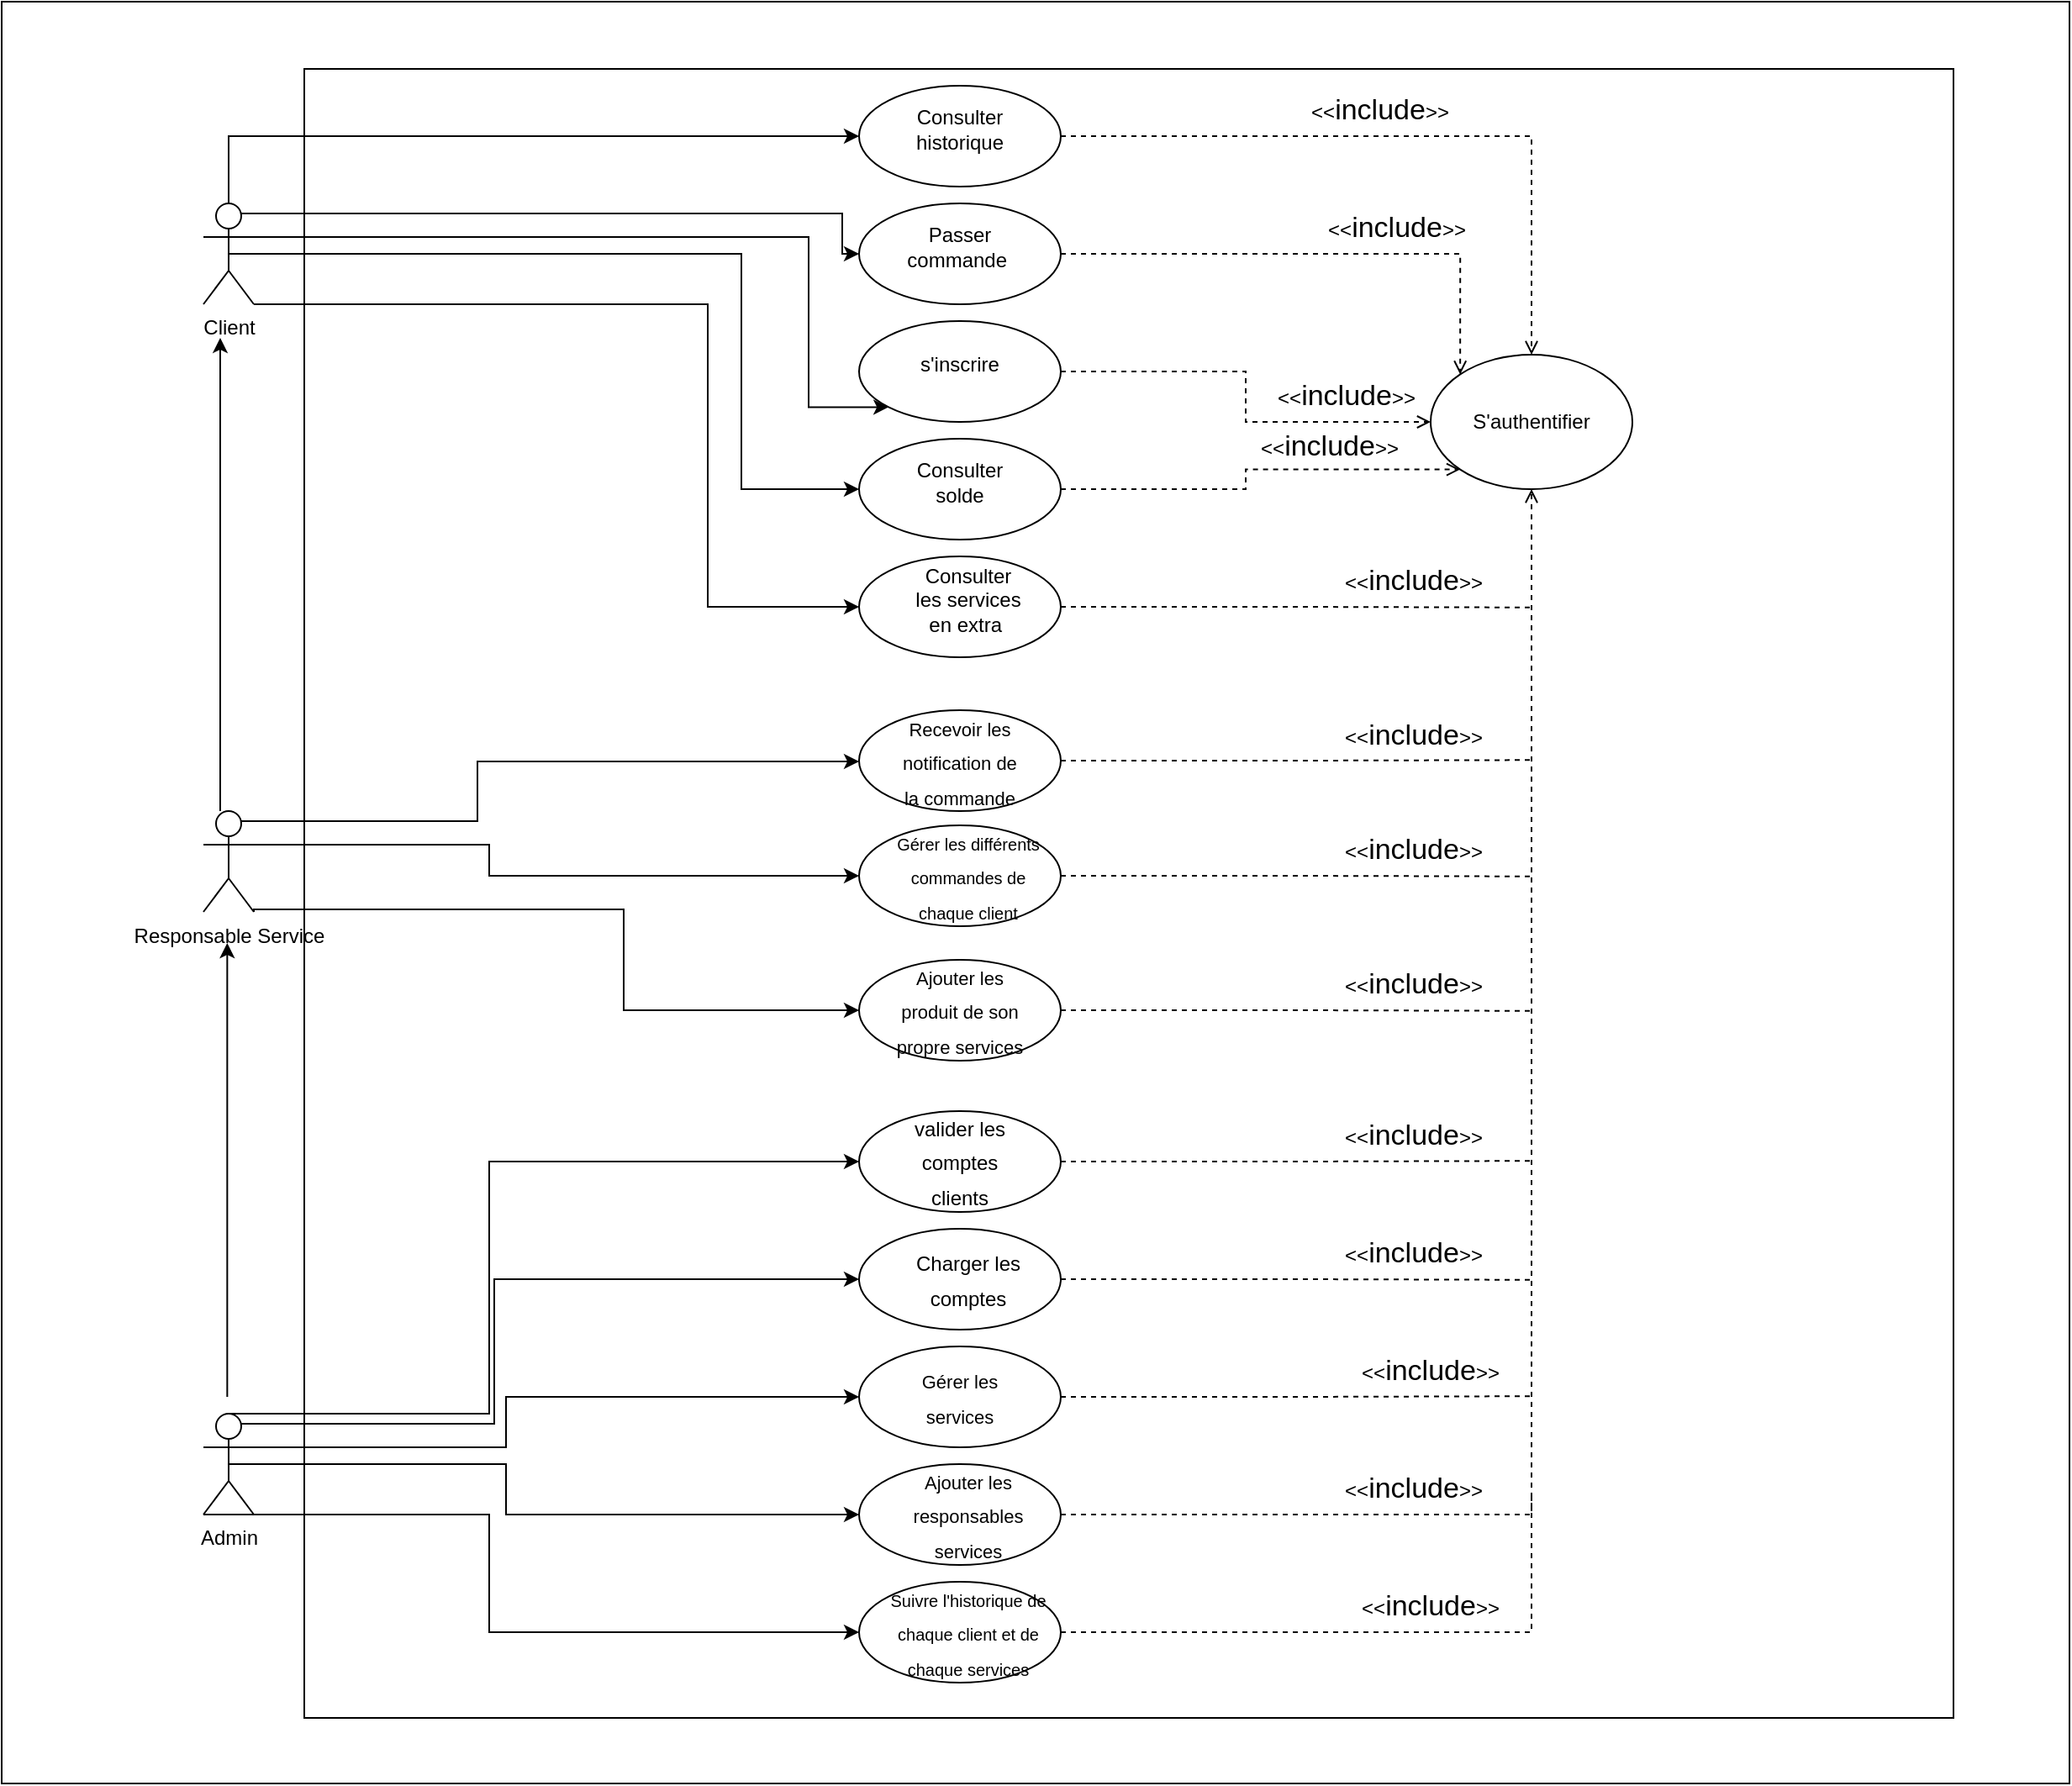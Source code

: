 <mxfile version="20.8.23" type="github">
  <diagram name="Page-1" id="Ohr7rfkL9KGcoza_FenF">
    <mxGraphModel dx="2664" dy="972" grid="1" gridSize="10" guides="1" tooltips="1" connect="1" arrows="1" fold="1" page="1" pageScale="1" pageWidth="827" pageHeight="1169" math="0" shadow="0">
      <root>
        <mxCell id="0" />
        <mxCell id="1" parent="0" />
        <mxCell id="cCbMwtoUdOYUd3SqK9MC-8" value="" style="rounded=0;whiteSpace=wrap;html=1;strokeColor=default;fontFamily=Helvetica;fontSize=12;fontColor=default;fillColor=default;" vertex="1" parent="1">
          <mxGeometry x="80" y="40" width="1230" height="1060" as="geometry" />
        </mxCell>
        <mxCell id="cCbMwtoUdOYUd3SqK9MC-4" value="" style="group" vertex="1" connectable="0" parent="1">
          <mxGeometry x="200" y="80" width="1041" height="981" as="geometry" />
        </mxCell>
        <mxCell id="FbdB9yheL0EueXW62vN_-1" value="" style="whiteSpace=wrap;html=1;aspect=fixed;" parent="cCbMwtoUdOYUd3SqK9MC-4" vertex="1">
          <mxGeometry x="60" width="981" height="981" as="geometry" />
        </mxCell>
        <mxCell id="GGOZEgVhEpOkgXt1D6zr-87" style="edgeStyle=orthogonalEdgeStyle;rounded=0;orthogonalLoop=1;jettySize=auto;html=1;exitX=0.5;exitY=0.5;exitDx=0;exitDy=0;exitPerimeter=0;fontSize=12;" parent="cCbMwtoUdOYUd3SqK9MC-4" source="FbdB9yheL0EueXW62vN_-2" edge="1">
          <mxGeometry relative="1" as="geometry">
            <mxPoint x="390" y="250.0" as="targetPoint" />
            <Array as="points">
              <mxPoint x="320" y="110" />
              <mxPoint x="320" y="250" />
            </Array>
          </mxGeometry>
        </mxCell>
        <mxCell id="FbdB9yheL0EueXW62vN_-2" value="Client" style="shape=umlActor;verticalLabelPosition=bottom;verticalAlign=top;html=1;outlineConnect=0;labelBorderColor=none;" parent="cCbMwtoUdOYUd3SqK9MC-4" vertex="1">
          <mxGeometry y="80" width="30" height="60" as="geometry" />
        </mxCell>
        <mxCell id="FbdB9yheL0EueXW62vN_-3" value="Responsable Service" style="shape=umlActor;verticalLabelPosition=bottom;verticalAlign=top;html=1;outlineConnect=0;" parent="cCbMwtoUdOYUd3SqK9MC-4" vertex="1">
          <mxGeometry y="441.5" width="30" height="60" as="geometry" />
        </mxCell>
        <mxCell id="GGOZEgVhEpOkgXt1D6zr-15" value="" style="group" parent="cCbMwtoUdOYUd3SqK9MC-4" vertex="1" connectable="0">
          <mxGeometry x="730" y="170" width="120" height="80" as="geometry" />
        </mxCell>
        <mxCell id="FbdB9yheL0EueXW62vN_-14" value="" style="ellipse;whiteSpace=wrap;html=1;" parent="GGOZEgVhEpOkgXt1D6zr-15" vertex="1">
          <mxGeometry width="120" height="80" as="geometry" />
        </mxCell>
        <mxCell id="FbdB9yheL0EueXW62vN_-27" value="S&#39;authentifier" style="text;html=1;strokeColor=none;fillColor=none;align=center;verticalAlign=middle;whiteSpace=wrap;rounded=0;" parent="GGOZEgVhEpOkgXt1D6zr-15" vertex="1">
          <mxGeometry x="30" y="25" width="60" height="30" as="geometry" />
        </mxCell>
        <mxCell id="GGOZEgVhEpOkgXt1D6zr-27" value="" style="group" parent="cCbMwtoUdOYUd3SqK9MC-4" vertex="1" connectable="0">
          <mxGeometry x="390" y="10" width="120" height="60" as="geometry" />
        </mxCell>
        <mxCell id="GGOZEgVhEpOkgXt1D6zr-24" value="" style="group" parent="GGOZEgVhEpOkgXt1D6zr-27" vertex="1" connectable="0">
          <mxGeometry width="120" height="60" as="geometry" />
        </mxCell>
        <mxCell id="GGOZEgVhEpOkgXt1D6zr-25" value="" style="ellipse;whiteSpace=wrap;html=1;" parent="GGOZEgVhEpOkgXt1D6zr-24" vertex="1">
          <mxGeometry width="120" height="60" as="geometry" />
        </mxCell>
        <mxCell id="GGOZEgVhEpOkgXt1D6zr-26" value="Consulter historique" style="text;html=1;strokeColor=none;fillColor=none;align=center;verticalAlign=middle;whiteSpace=wrap;rounded=0;" parent="GGOZEgVhEpOkgXt1D6zr-24" vertex="1">
          <mxGeometry x="30" y="15" width="60" height="22.5" as="geometry" />
        </mxCell>
        <mxCell id="GGOZEgVhEpOkgXt1D6zr-84" style="edgeStyle=orthogonalEdgeStyle;rounded=0;orthogonalLoop=1;jettySize=auto;html=1;exitX=0.5;exitY=0;exitDx=0;exitDy=0;exitPerimeter=0;fontSize=12;" parent="cCbMwtoUdOYUd3SqK9MC-4" source="FbdB9yheL0EueXW62vN_-2" target="GGOZEgVhEpOkgXt1D6zr-25" edge="1">
          <mxGeometry relative="1" as="geometry">
            <Array as="points">
              <mxPoint x="15" y="40" />
            </Array>
          </mxGeometry>
        </mxCell>
        <mxCell id="GGOZEgVhEpOkgXt1D6zr-52" value="" style="group" parent="cCbMwtoUdOYUd3SqK9MC-4" vertex="1" connectable="0">
          <mxGeometry x="390" y="80" width="120" height="60" as="geometry" />
        </mxCell>
        <mxCell id="GGOZEgVhEpOkgXt1D6zr-53" style="edgeStyle=orthogonalEdgeStyle;rounded=0;orthogonalLoop=1;jettySize=auto;html=1;exitX=1;exitY=0.333;exitDx=0;exitDy=0;exitPerimeter=0;entryX=0;entryY=0.5;entryDx=0;entryDy=0;" parent="GGOZEgVhEpOkgXt1D6zr-52" edge="1">
          <mxGeometry relative="1" as="geometry">
            <mxPoint y="40.0" as="targetPoint" />
          </mxGeometry>
        </mxCell>
        <mxCell id="GGOZEgVhEpOkgXt1D6zr-54" value="" style="group" parent="GGOZEgVhEpOkgXt1D6zr-52" vertex="1" connectable="0">
          <mxGeometry width="120" height="60" as="geometry" />
        </mxCell>
        <mxCell id="GGOZEgVhEpOkgXt1D6zr-55" value="" style="ellipse;whiteSpace=wrap;html=1;" parent="GGOZEgVhEpOkgXt1D6zr-54" vertex="1">
          <mxGeometry width="120" height="60" as="geometry" />
        </mxCell>
        <mxCell id="GGOZEgVhEpOkgXt1D6zr-56" value="Passer commande&amp;nbsp;" style="text;html=1;strokeColor=none;fillColor=none;align=center;verticalAlign=middle;whiteSpace=wrap;rounded=0;" parent="GGOZEgVhEpOkgXt1D6zr-54" vertex="1">
          <mxGeometry x="30" y="15" width="60" height="22.5" as="geometry" />
        </mxCell>
        <mxCell id="GGOZEgVhEpOkgXt1D6zr-85" style="edgeStyle=orthogonalEdgeStyle;rounded=0;orthogonalLoop=1;jettySize=auto;html=1;exitX=0.75;exitY=0.1;exitDx=0;exitDy=0;exitPerimeter=0;entryX=0;entryY=0.5;entryDx=0;entryDy=0;fontSize=12;" parent="cCbMwtoUdOYUd3SqK9MC-4" source="FbdB9yheL0EueXW62vN_-2" target="GGOZEgVhEpOkgXt1D6zr-55" edge="1">
          <mxGeometry relative="1" as="geometry">
            <Array as="points">
              <mxPoint x="380" y="86" />
              <mxPoint x="380" y="110" />
            </Array>
          </mxGeometry>
        </mxCell>
        <mxCell id="GGOZEgVhEpOkgXt1D6zr-57" value="" style="group" parent="cCbMwtoUdOYUd3SqK9MC-4" vertex="1" connectable="0">
          <mxGeometry x="390" y="150" width="120" height="60" as="geometry" />
        </mxCell>
        <mxCell id="GGOZEgVhEpOkgXt1D6zr-58" style="edgeStyle=orthogonalEdgeStyle;rounded=0;orthogonalLoop=1;jettySize=auto;html=1;exitX=1;exitY=0.333;exitDx=0;exitDy=0;exitPerimeter=0;entryX=0;entryY=0.5;entryDx=0;entryDy=0;" parent="GGOZEgVhEpOkgXt1D6zr-57" edge="1">
          <mxGeometry relative="1" as="geometry">
            <mxPoint y="40.0" as="targetPoint" />
          </mxGeometry>
        </mxCell>
        <mxCell id="GGOZEgVhEpOkgXt1D6zr-59" value="" style="group" parent="GGOZEgVhEpOkgXt1D6zr-57" vertex="1" connectable="0">
          <mxGeometry width="120" height="60" as="geometry" />
        </mxCell>
        <mxCell id="GGOZEgVhEpOkgXt1D6zr-60" value="" style="ellipse;whiteSpace=wrap;html=1;" parent="GGOZEgVhEpOkgXt1D6zr-59" vertex="1">
          <mxGeometry width="120" height="60" as="geometry" />
        </mxCell>
        <mxCell id="GGOZEgVhEpOkgXt1D6zr-61" value="s&#39;inscrire" style="text;html=1;strokeColor=none;fillColor=none;align=center;verticalAlign=middle;whiteSpace=wrap;rounded=0;" parent="GGOZEgVhEpOkgXt1D6zr-59" vertex="1">
          <mxGeometry x="30" y="15" width="60" height="22.5" as="geometry" />
        </mxCell>
        <mxCell id="GGOZEgVhEpOkgXt1D6zr-86" style="edgeStyle=orthogonalEdgeStyle;rounded=0;orthogonalLoop=1;jettySize=auto;html=1;exitX=1;exitY=0.333;exitDx=0;exitDy=0;exitPerimeter=0;entryX=0;entryY=1;entryDx=0;entryDy=0;fontSize=12;" parent="cCbMwtoUdOYUd3SqK9MC-4" source="FbdB9yheL0EueXW62vN_-2" target="GGOZEgVhEpOkgXt1D6zr-60" edge="1">
          <mxGeometry relative="1" as="geometry">
            <Array as="points">
              <mxPoint x="360" y="100" />
              <mxPoint x="360" y="201" />
            </Array>
          </mxGeometry>
        </mxCell>
        <mxCell id="GGOZEgVhEpOkgXt1D6zr-62" value="" style="group" parent="cCbMwtoUdOYUd3SqK9MC-4" vertex="1" connectable="0">
          <mxGeometry x="390" y="220" width="120" height="60" as="geometry" />
        </mxCell>
        <mxCell id="GGOZEgVhEpOkgXt1D6zr-63" style="edgeStyle=orthogonalEdgeStyle;rounded=0;orthogonalLoop=1;jettySize=auto;html=1;exitX=1;exitY=0.333;exitDx=0;exitDy=0;exitPerimeter=0;entryX=0;entryY=0.5;entryDx=0;entryDy=0;" parent="GGOZEgVhEpOkgXt1D6zr-62" edge="1">
          <mxGeometry relative="1" as="geometry">
            <mxPoint y="40.0" as="targetPoint" />
          </mxGeometry>
        </mxCell>
        <mxCell id="GGOZEgVhEpOkgXt1D6zr-64" value="" style="group" parent="GGOZEgVhEpOkgXt1D6zr-62" vertex="1" connectable="0">
          <mxGeometry width="120" height="60" as="geometry" />
        </mxCell>
        <mxCell id="GGOZEgVhEpOkgXt1D6zr-65" value="" style="ellipse;whiteSpace=wrap;html=1;" parent="GGOZEgVhEpOkgXt1D6zr-64" vertex="1">
          <mxGeometry width="120" height="60" as="geometry" />
        </mxCell>
        <mxCell id="GGOZEgVhEpOkgXt1D6zr-66" value="Consulter solde" style="text;html=1;strokeColor=none;fillColor=none;align=center;verticalAlign=middle;whiteSpace=wrap;rounded=0;" parent="GGOZEgVhEpOkgXt1D6zr-64" vertex="1">
          <mxGeometry x="30" y="15" width="60" height="22.5" as="geometry" />
        </mxCell>
        <mxCell id="GGOZEgVhEpOkgXt1D6zr-67" value="" style="group" parent="cCbMwtoUdOYUd3SqK9MC-4" vertex="1" connectable="0">
          <mxGeometry x="390" y="290" width="120" height="60" as="geometry" />
        </mxCell>
        <mxCell id="GGOZEgVhEpOkgXt1D6zr-68" style="edgeStyle=orthogonalEdgeStyle;rounded=0;orthogonalLoop=1;jettySize=auto;html=1;exitX=1;exitY=0.333;exitDx=0;exitDy=0;exitPerimeter=0;entryX=0;entryY=0.5;entryDx=0;entryDy=0;" parent="GGOZEgVhEpOkgXt1D6zr-67" edge="1">
          <mxGeometry relative="1" as="geometry">
            <mxPoint y="40.0" as="targetPoint" />
          </mxGeometry>
        </mxCell>
        <mxCell id="GGOZEgVhEpOkgXt1D6zr-69" value="" style="group" parent="GGOZEgVhEpOkgXt1D6zr-67" vertex="1" connectable="0">
          <mxGeometry width="120" height="60" as="geometry" />
        </mxCell>
        <mxCell id="GGOZEgVhEpOkgXt1D6zr-125" style="edgeStyle=orthogonalEdgeStyle;rounded=0;orthogonalLoop=1;jettySize=auto;html=1;exitX=1;exitY=0.5;exitDx=0;exitDy=0;dashed=1;fontSize=12;endArrow=none;endFill=0;" parent="GGOZEgVhEpOkgXt1D6zr-69" source="GGOZEgVhEpOkgXt1D6zr-70" edge="1">
          <mxGeometry relative="1" as="geometry">
            <mxPoint x="400" y="30.385" as="targetPoint" />
          </mxGeometry>
        </mxCell>
        <mxCell id="GGOZEgVhEpOkgXt1D6zr-70" value="" style="ellipse;whiteSpace=wrap;html=1;" parent="GGOZEgVhEpOkgXt1D6zr-69" vertex="1">
          <mxGeometry width="120" height="60" as="geometry" />
        </mxCell>
        <mxCell id="GGOZEgVhEpOkgXt1D6zr-71" value="Consulter les services en extra&amp;nbsp;" style="text;html=1;strokeColor=none;fillColor=none;align=center;verticalAlign=middle;whiteSpace=wrap;rounded=0;" parent="GGOZEgVhEpOkgXt1D6zr-69" vertex="1">
          <mxGeometry x="30" y="15" width="70" height="22.5" as="geometry" />
        </mxCell>
        <mxCell id="GGOZEgVhEpOkgXt1D6zr-124" style="edgeStyle=orthogonalEdgeStyle;rounded=0;orthogonalLoop=1;jettySize=auto;html=1;exitX=1;exitY=0.5;exitDx=0;exitDy=0;dashed=1;fontSize=12;endArrow=none;endFill=0;" parent="cCbMwtoUdOYUd3SqK9MC-4" source="GGOZEgVhEpOkgXt1D6zr-91" edge="1">
          <mxGeometry relative="1" as="geometry">
            <mxPoint x="790" y="411.154" as="targetPoint" />
          </mxGeometry>
        </mxCell>
        <mxCell id="GGOZEgVhEpOkgXt1D6zr-123" style="edgeStyle=orthogonalEdgeStyle;rounded=0;orthogonalLoop=1;jettySize=auto;html=1;exitX=1;exitY=0.5;exitDx=0;exitDy=0;dashed=1;fontSize=12;endArrow=none;endFill=0;" parent="cCbMwtoUdOYUd3SqK9MC-4" source="GGOZEgVhEpOkgXt1D6zr-92" edge="1">
          <mxGeometry relative="1" as="geometry">
            <mxPoint x="790" y="480.385" as="targetPoint" />
          </mxGeometry>
        </mxCell>
        <mxCell id="GGOZEgVhEpOkgXt1D6zr-122" style="edgeStyle=orthogonalEdgeStyle;rounded=0;orthogonalLoop=1;jettySize=auto;html=1;exitX=1;exitY=0.5;exitDx=0;exitDy=0;dashed=1;fontSize=12;endArrow=none;endFill=0;" parent="cCbMwtoUdOYUd3SqK9MC-4" source="GGOZEgVhEpOkgXt1D6zr-93" edge="1">
          <mxGeometry relative="1" as="geometry">
            <mxPoint x="790" y="560.385" as="targetPoint" />
          </mxGeometry>
        </mxCell>
        <mxCell id="GGOZEgVhEpOkgXt1D6zr-121" style="edgeStyle=orthogonalEdgeStyle;rounded=0;orthogonalLoop=1;jettySize=auto;html=1;exitX=1;exitY=0.5;exitDx=0;exitDy=0;dashed=1;fontSize=12;endArrow=none;endFill=0;" parent="cCbMwtoUdOYUd3SqK9MC-4" source="GGOZEgVhEpOkgXt1D6zr-94" edge="1">
          <mxGeometry relative="1" as="geometry">
            <mxPoint x="790" y="649.615" as="targetPoint" />
          </mxGeometry>
        </mxCell>
        <mxCell id="GGOZEgVhEpOkgXt1D6zr-120" style="edgeStyle=orthogonalEdgeStyle;rounded=0;orthogonalLoop=1;jettySize=auto;html=1;exitX=1;exitY=0.5;exitDx=0;exitDy=0;dashed=1;fontSize=12;endArrow=none;endFill=0;" parent="cCbMwtoUdOYUd3SqK9MC-4" source="GGOZEgVhEpOkgXt1D6zr-95" edge="1">
          <mxGeometry relative="1" as="geometry">
            <mxPoint x="790" y="720.385" as="targetPoint" />
          </mxGeometry>
        </mxCell>
        <mxCell id="GGOZEgVhEpOkgXt1D6zr-114" style="edgeStyle=orthogonalEdgeStyle;rounded=0;orthogonalLoop=1;jettySize=auto;html=1;exitX=1;exitY=0.5;exitDx=0;exitDy=0;entryX=0.5;entryY=1;entryDx=0;entryDy=0;fontSize=12;dashed=1;endArrow=open;endFill=0;" parent="cCbMwtoUdOYUd3SqK9MC-4" source="GGOZEgVhEpOkgXt1D6zr-96" target="FbdB9yheL0EueXW62vN_-14" edge="1">
          <mxGeometry relative="1" as="geometry" />
        </mxCell>
        <mxCell id="GGOZEgVhEpOkgXt1D6zr-118" style="edgeStyle=orthogonalEdgeStyle;rounded=0;orthogonalLoop=1;jettySize=auto;html=1;exitX=1;exitY=0.5;exitDx=0;exitDy=0;dashed=1;fontSize=12;endArrow=none;endFill=0;" parent="cCbMwtoUdOYUd3SqK9MC-4" source="GGOZEgVhEpOkgXt1D6zr-98" edge="1">
          <mxGeometry relative="1" as="geometry">
            <mxPoint x="790" y="850" as="targetPoint" />
            <Array as="points">
              <mxPoint x="790" y="860" />
            </Array>
          </mxGeometry>
        </mxCell>
        <mxCell id="GGOZEgVhEpOkgXt1D6zr-119" style="edgeStyle=orthogonalEdgeStyle;rounded=0;orthogonalLoop=1;jettySize=auto;html=1;exitX=1;exitY=0.5;exitDx=0;exitDy=0;dashed=1;fontSize=12;endArrow=none;endFill=0;" parent="cCbMwtoUdOYUd3SqK9MC-4" source="GGOZEgVhEpOkgXt1D6zr-99" edge="1">
          <mxGeometry relative="1" as="geometry">
            <mxPoint x="790" y="789.615" as="targetPoint" />
          </mxGeometry>
        </mxCell>
        <mxCell id="GGOZEgVhEpOkgXt1D6zr-103" value="Admin" style="shape=umlActor;verticalLabelPosition=bottom;verticalAlign=top;html=1;outlineConnect=0;fontSize=12;" parent="cCbMwtoUdOYUd3SqK9MC-4" vertex="1">
          <mxGeometry y="800" width="30" height="60" as="geometry" />
        </mxCell>
        <mxCell id="GGOZEgVhEpOkgXt1D6zr-88" style="edgeStyle=orthogonalEdgeStyle;rounded=0;orthogonalLoop=1;jettySize=auto;html=1;exitX=1;exitY=1;exitDx=0;exitDy=0;exitPerimeter=0;entryX=0;entryY=0.5;entryDx=0;entryDy=0;fontSize=12;" parent="cCbMwtoUdOYUd3SqK9MC-4" source="FbdB9yheL0EueXW62vN_-2" target="GGOZEgVhEpOkgXt1D6zr-70" edge="1">
          <mxGeometry relative="1" as="geometry">
            <Array as="points">
              <mxPoint x="300" y="140" />
              <mxPoint x="300" y="320" />
            </Array>
          </mxGeometry>
        </mxCell>
        <mxCell id="GGOZEgVhEpOkgXt1D6zr-126" style="edgeStyle=orthogonalEdgeStyle;rounded=0;orthogonalLoop=1;jettySize=auto;html=1;exitX=1;exitY=0.5;exitDx=0;exitDy=0;entryX=0;entryY=1;entryDx=0;entryDy=0;dashed=1;fontSize=12;endArrow=open;endFill=0;" parent="cCbMwtoUdOYUd3SqK9MC-4" source="GGOZEgVhEpOkgXt1D6zr-65" target="FbdB9yheL0EueXW62vN_-14" edge="1">
          <mxGeometry relative="1" as="geometry" />
        </mxCell>
        <mxCell id="GGOZEgVhEpOkgXt1D6zr-127" style="edgeStyle=orthogonalEdgeStyle;rounded=0;orthogonalLoop=1;jettySize=auto;html=1;exitX=1;exitY=0.5;exitDx=0;exitDy=0;entryX=0;entryY=0.5;entryDx=0;entryDy=0;dashed=1;fontSize=12;endArrow=open;endFill=0;" parent="cCbMwtoUdOYUd3SqK9MC-4" source="GGOZEgVhEpOkgXt1D6zr-60" target="FbdB9yheL0EueXW62vN_-14" edge="1">
          <mxGeometry relative="1" as="geometry" />
        </mxCell>
        <mxCell id="GGOZEgVhEpOkgXt1D6zr-128" style="edgeStyle=orthogonalEdgeStyle;rounded=0;orthogonalLoop=1;jettySize=auto;html=1;exitX=1;exitY=0.5;exitDx=0;exitDy=0;entryX=0;entryY=0;entryDx=0;entryDy=0;dashed=1;fontSize=12;endArrow=open;endFill=0;" parent="cCbMwtoUdOYUd3SqK9MC-4" source="GGOZEgVhEpOkgXt1D6zr-55" target="FbdB9yheL0EueXW62vN_-14" edge="1">
          <mxGeometry relative="1" as="geometry" />
        </mxCell>
        <mxCell id="GGOZEgVhEpOkgXt1D6zr-129" style="edgeStyle=orthogonalEdgeStyle;rounded=0;orthogonalLoop=1;jettySize=auto;html=1;exitX=1;exitY=0.5;exitDx=0;exitDy=0;entryX=0.5;entryY=0;entryDx=0;entryDy=0;dashed=1;fontSize=12;endArrow=open;endFill=0;" parent="cCbMwtoUdOYUd3SqK9MC-4" source="GGOZEgVhEpOkgXt1D6zr-25" target="FbdB9yheL0EueXW62vN_-14" edge="1">
          <mxGeometry relative="1" as="geometry" />
        </mxCell>
        <mxCell id="GGOZEgVhEpOkgXt1D6zr-130" value="&amp;lt;&amp;lt;&lt;font style=&quot;font-size: 17px;&quot;&gt;include&lt;/font&gt;&amp;gt;&amp;gt;" style="text;html=1;strokeColor=none;fillColor=none;align=center;verticalAlign=middle;whiteSpace=wrap;rounded=0;fontSize=12;" parent="cCbMwtoUdOYUd3SqK9MC-4" vertex="1">
          <mxGeometry x="670" y="10" width="60" height="30" as="geometry" />
        </mxCell>
        <mxCell id="GGOZEgVhEpOkgXt1D6zr-133" value="&amp;lt;&amp;lt;&lt;font style=&quot;font-size: 17px;&quot;&gt;include&lt;/font&gt;&amp;gt;&amp;gt;" style="text;html=1;strokeColor=none;fillColor=none;align=center;verticalAlign=middle;whiteSpace=wrap;rounded=0;fontSize=12;" parent="cCbMwtoUdOYUd3SqK9MC-4" vertex="1">
          <mxGeometry x="680" y="80" width="60" height="30" as="geometry" />
        </mxCell>
        <mxCell id="GGOZEgVhEpOkgXt1D6zr-135" value="&amp;lt;&amp;lt;&lt;font style=&quot;font-size: 17px;&quot;&gt;include&lt;/font&gt;&amp;gt;&amp;gt;" style="text;html=1;strokeColor=none;fillColor=none;align=center;verticalAlign=middle;whiteSpace=wrap;rounded=0;fontSize=12;" parent="cCbMwtoUdOYUd3SqK9MC-4" vertex="1">
          <mxGeometry x="650" y="180" width="60" height="30" as="geometry" />
        </mxCell>
        <mxCell id="GGOZEgVhEpOkgXt1D6zr-136" value="&amp;lt;&amp;lt;&lt;font style=&quot;font-size: 17px;&quot;&gt;include&lt;/font&gt;&amp;gt;&amp;gt;" style="text;html=1;strokeColor=none;fillColor=none;align=center;verticalAlign=middle;whiteSpace=wrap;rounded=0;fontSize=12;" parent="cCbMwtoUdOYUd3SqK9MC-4" vertex="1">
          <mxGeometry x="640" y="210" width="60" height="30" as="geometry" />
        </mxCell>
        <mxCell id="GGOZEgVhEpOkgXt1D6zr-137" value="&amp;lt;&amp;lt;&lt;font style=&quot;font-size: 17px;&quot;&gt;include&lt;/font&gt;&amp;gt;&amp;gt;" style="text;html=1;strokeColor=none;fillColor=none;align=center;verticalAlign=middle;whiteSpace=wrap;rounded=0;fontSize=12;" parent="cCbMwtoUdOYUd3SqK9MC-4" vertex="1">
          <mxGeometry x="690" y="290" width="60" height="30" as="geometry" />
        </mxCell>
        <mxCell id="GGOZEgVhEpOkgXt1D6zr-138" value="&amp;lt;&amp;lt;&lt;font style=&quot;font-size: 17px;&quot;&gt;include&lt;/font&gt;&amp;gt;&amp;gt;" style="text;html=1;strokeColor=none;fillColor=none;align=center;verticalAlign=middle;whiteSpace=wrap;rounded=0;fontSize=12;" parent="cCbMwtoUdOYUd3SqK9MC-4" vertex="1">
          <mxGeometry x="690" y="381.5" width="60" height="30" as="geometry" />
        </mxCell>
        <mxCell id="GGOZEgVhEpOkgXt1D6zr-140" value="&amp;lt;&amp;lt;&lt;font style=&quot;font-size: 17px;&quot;&gt;include&lt;/font&gt;&amp;gt;&amp;gt;" style="text;html=1;strokeColor=none;fillColor=none;align=center;verticalAlign=middle;whiteSpace=wrap;rounded=0;fontSize=12;" parent="cCbMwtoUdOYUd3SqK9MC-4" vertex="1">
          <mxGeometry x="690" y="450" width="60" height="30" as="geometry" />
        </mxCell>
        <mxCell id="GGOZEgVhEpOkgXt1D6zr-141" value="&amp;lt;&amp;lt;&lt;font style=&quot;font-size: 17px;&quot;&gt;include&lt;/font&gt;&amp;gt;&amp;gt;" style="text;html=1;strokeColor=none;fillColor=none;align=center;verticalAlign=middle;whiteSpace=wrap;rounded=0;fontSize=12;" parent="cCbMwtoUdOYUd3SqK9MC-4" vertex="1">
          <mxGeometry x="690" y="530" width="60" height="30" as="geometry" />
        </mxCell>
        <mxCell id="GGOZEgVhEpOkgXt1D6zr-142" value="&amp;lt;&amp;lt;&lt;font style=&quot;font-size: 17px;&quot;&gt;include&lt;/font&gt;&amp;gt;&amp;gt;" style="text;html=1;strokeColor=none;fillColor=none;align=center;verticalAlign=middle;whiteSpace=wrap;rounded=0;fontSize=12;" parent="cCbMwtoUdOYUd3SqK9MC-4" vertex="1">
          <mxGeometry x="690" y="620" width="60" height="30" as="geometry" />
        </mxCell>
        <mxCell id="GGOZEgVhEpOkgXt1D6zr-143" value="&amp;lt;&amp;lt;&lt;font style=&quot;font-size: 17px;&quot;&gt;include&lt;/font&gt;&amp;gt;&amp;gt;" style="text;html=1;strokeColor=none;fillColor=none;align=center;verticalAlign=middle;whiteSpace=wrap;rounded=0;fontSize=12;" parent="cCbMwtoUdOYUd3SqK9MC-4" vertex="1">
          <mxGeometry x="690" y="690" width="60" height="30" as="geometry" />
        </mxCell>
        <mxCell id="GGOZEgVhEpOkgXt1D6zr-144" value="&amp;lt;&amp;lt;&lt;font style=&quot;font-size: 17px;&quot;&gt;include&lt;/font&gt;&amp;gt;&amp;gt;" style="text;html=1;strokeColor=none;fillColor=none;align=center;verticalAlign=middle;whiteSpace=wrap;rounded=0;fontSize=12;" parent="cCbMwtoUdOYUd3SqK9MC-4" vertex="1">
          <mxGeometry x="700" y="760" width="60" height="30" as="geometry" />
        </mxCell>
        <mxCell id="GGOZEgVhEpOkgXt1D6zr-145" value="&amp;lt;&amp;lt;&lt;font style=&quot;font-size: 17px;&quot;&gt;include&lt;/font&gt;&amp;gt;&amp;gt;" style="text;html=1;strokeColor=none;fillColor=none;align=center;verticalAlign=middle;whiteSpace=wrap;rounded=0;fontSize=12;" parent="cCbMwtoUdOYUd3SqK9MC-4" vertex="1">
          <mxGeometry x="690" y="830" width="60" height="30" as="geometry" />
        </mxCell>
        <mxCell id="GGOZEgVhEpOkgXt1D6zr-147" value="&amp;lt;&amp;lt;&lt;font style=&quot;font-size: 17px;&quot;&gt;include&lt;/font&gt;&amp;gt;&amp;gt;" style="text;html=1;strokeColor=none;fillColor=none;align=center;verticalAlign=middle;whiteSpace=wrap;rounded=0;fontSize=12;" parent="cCbMwtoUdOYUd3SqK9MC-4" vertex="1">
          <mxGeometry x="700" y="900" width="60" height="30" as="geometry" />
        </mxCell>
        <mxCell id="GGOZEgVhEpOkgXt1D6zr-149" value="" style="group" parent="cCbMwtoUdOYUd3SqK9MC-4" vertex="1" connectable="0">
          <mxGeometry x="390" y="381.5" width="120" height="60" as="geometry" />
        </mxCell>
        <mxCell id="GGOZEgVhEpOkgXt1D6zr-91" value="" style="ellipse;whiteSpace=wrap;html=1;" parent="GGOZEgVhEpOkgXt1D6zr-149" vertex="1">
          <mxGeometry width="120" height="60" as="geometry" />
        </mxCell>
        <mxCell id="GGOZEgVhEpOkgXt1D6zr-148" value="&lt;font style=&quot;font-size: 11px;&quot;&gt;Recevoir les notification de la commande&lt;/font&gt;" style="text;html=1;strokeColor=none;fillColor=none;align=center;verticalAlign=middle;whiteSpace=wrap;rounded=0;fontSize=17;" parent="GGOZEgVhEpOkgXt1D6zr-149" vertex="1">
          <mxGeometry x="20" y="15" width="80" height="30" as="geometry" />
        </mxCell>
        <mxCell id="GGOZEgVhEpOkgXt1D6zr-100" style="edgeStyle=orthogonalEdgeStyle;rounded=0;orthogonalLoop=1;jettySize=auto;html=1;exitX=0.75;exitY=0.1;exitDx=0;exitDy=0;exitPerimeter=0;fontSize=12;" parent="cCbMwtoUdOYUd3SqK9MC-4" source="FbdB9yheL0EueXW62vN_-3" target="GGOZEgVhEpOkgXt1D6zr-91" edge="1">
          <mxGeometry relative="1" as="geometry">
            <Array as="points">
              <mxPoint x="163" y="412" />
            </Array>
          </mxGeometry>
        </mxCell>
        <mxCell id="GGOZEgVhEpOkgXt1D6zr-151" value="" style="group" parent="cCbMwtoUdOYUd3SqK9MC-4" vertex="1" connectable="0">
          <mxGeometry x="390" y="450" width="130" height="60" as="geometry" />
        </mxCell>
        <mxCell id="GGOZEgVhEpOkgXt1D6zr-92" value="" style="ellipse;whiteSpace=wrap;html=1;" parent="GGOZEgVhEpOkgXt1D6zr-151" vertex="1">
          <mxGeometry width="120" height="60" as="geometry" />
        </mxCell>
        <mxCell id="GGOZEgVhEpOkgXt1D6zr-150" value="&lt;font style=&quot;font-size: 10px;&quot;&gt;Gérer les différents commandes de chaque client&lt;/font&gt;" style="text;html=1;strokeColor=none;fillColor=none;align=center;verticalAlign=middle;whiteSpace=wrap;rounded=0;fontSize=17;" parent="GGOZEgVhEpOkgXt1D6zr-151" vertex="1">
          <mxGeometry x="15" y="15" width="100" height="30" as="geometry" />
        </mxCell>
        <mxCell id="GGOZEgVhEpOkgXt1D6zr-101" style="edgeStyle=orthogonalEdgeStyle;rounded=0;orthogonalLoop=1;jettySize=auto;html=1;exitX=1;exitY=0.333;exitDx=0;exitDy=0;exitPerimeter=0;fontSize=12;" parent="cCbMwtoUdOYUd3SqK9MC-4" source="FbdB9yheL0EueXW62vN_-3" target="GGOZEgVhEpOkgXt1D6zr-92" edge="1">
          <mxGeometry relative="1" as="geometry">
            <Array as="points">
              <mxPoint x="170" y="480" />
            </Array>
          </mxGeometry>
        </mxCell>
        <mxCell id="GGOZEgVhEpOkgXt1D6zr-153" value="" style="group" parent="cCbMwtoUdOYUd3SqK9MC-4" vertex="1" connectable="0">
          <mxGeometry x="390" y="530" width="120" height="60" as="geometry" />
        </mxCell>
        <mxCell id="GGOZEgVhEpOkgXt1D6zr-93" value="" style="ellipse;whiteSpace=wrap;html=1;" parent="GGOZEgVhEpOkgXt1D6zr-153" vertex="1">
          <mxGeometry width="120" height="60" as="geometry" />
        </mxCell>
        <mxCell id="GGOZEgVhEpOkgXt1D6zr-152" value="&lt;font style=&quot;font-size: 11px;&quot;&gt;Ajouter les produit de son propre services&lt;/font&gt;" style="text;html=1;strokeColor=none;fillColor=none;align=center;verticalAlign=middle;whiteSpace=wrap;rounded=0;fontSize=17;" parent="GGOZEgVhEpOkgXt1D6zr-153" vertex="1">
          <mxGeometry x="20" y="15" width="80" height="30" as="geometry" />
        </mxCell>
        <mxCell id="GGOZEgVhEpOkgXt1D6zr-102" style="edgeStyle=orthogonalEdgeStyle;rounded=0;orthogonalLoop=1;jettySize=auto;html=1;exitX=1;exitY=1;exitDx=0;exitDy=0;exitPerimeter=0;entryX=0;entryY=0.5;entryDx=0;entryDy=0;fontSize=12;" parent="cCbMwtoUdOYUd3SqK9MC-4" source="FbdB9yheL0EueXW62vN_-3" target="GGOZEgVhEpOkgXt1D6zr-93" edge="1">
          <mxGeometry relative="1" as="geometry">
            <Array as="points">
              <mxPoint x="250" y="500" />
              <mxPoint x="250" y="560" />
            </Array>
          </mxGeometry>
        </mxCell>
        <mxCell id="GGOZEgVhEpOkgXt1D6zr-155" value="" style="group" parent="cCbMwtoUdOYUd3SqK9MC-4" vertex="1" connectable="0">
          <mxGeometry x="390" y="620" width="120" height="60" as="geometry" />
        </mxCell>
        <mxCell id="GGOZEgVhEpOkgXt1D6zr-94" value="" style="ellipse;whiteSpace=wrap;html=1;" parent="GGOZEgVhEpOkgXt1D6zr-155" vertex="1">
          <mxGeometry width="120" height="60" as="geometry" />
        </mxCell>
        <mxCell id="GGOZEgVhEpOkgXt1D6zr-154" value="&lt;font style=&quot;font-size: 12px;&quot;&gt;valider les comptes clients&lt;/font&gt;" style="text;html=1;strokeColor=none;fillColor=none;align=center;verticalAlign=middle;whiteSpace=wrap;rounded=0;fontSize=17;" parent="GGOZEgVhEpOkgXt1D6zr-155" vertex="1">
          <mxGeometry x="25" y="15" width="70" height="30" as="geometry" />
        </mxCell>
        <mxCell id="GGOZEgVhEpOkgXt1D6zr-105" style="edgeStyle=orthogonalEdgeStyle;rounded=0;orthogonalLoop=1;jettySize=auto;html=1;exitX=0.5;exitY=0;exitDx=0;exitDy=0;exitPerimeter=0;entryX=0;entryY=0.5;entryDx=0;entryDy=0;fontSize=12;" parent="cCbMwtoUdOYUd3SqK9MC-4" source="GGOZEgVhEpOkgXt1D6zr-103" target="GGOZEgVhEpOkgXt1D6zr-94" edge="1">
          <mxGeometry relative="1" as="geometry">
            <Array as="points">
              <mxPoint x="170" y="800" />
              <mxPoint x="170" y="650" />
            </Array>
          </mxGeometry>
        </mxCell>
        <mxCell id="GGOZEgVhEpOkgXt1D6zr-157" value="" style="group" parent="cCbMwtoUdOYUd3SqK9MC-4" vertex="1" connectable="0">
          <mxGeometry x="390" y="690" width="120" height="60" as="geometry" />
        </mxCell>
        <mxCell id="GGOZEgVhEpOkgXt1D6zr-95" value="" style="ellipse;whiteSpace=wrap;html=1;" parent="GGOZEgVhEpOkgXt1D6zr-157" vertex="1">
          <mxGeometry width="120" height="60" as="geometry" />
        </mxCell>
        <mxCell id="GGOZEgVhEpOkgXt1D6zr-156" value="&lt;font style=&quot;font-size: 12px;&quot;&gt;Charger les comptes&lt;/font&gt;" style="text;html=1;strokeColor=none;fillColor=none;align=center;verticalAlign=middle;whiteSpace=wrap;rounded=0;fontSize=17;" parent="GGOZEgVhEpOkgXt1D6zr-157" vertex="1">
          <mxGeometry x="30" y="15" width="70" height="30" as="geometry" />
        </mxCell>
        <mxCell id="GGOZEgVhEpOkgXt1D6zr-159" value="" style="group" parent="cCbMwtoUdOYUd3SqK9MC-4" vertex="1" connectable="0">
          <mxGeometry x="390" y="760" width="120" height="60" as="geometry" />
        </mxCell>
        <mxCell id="GGOZEgVhEpOkgXt1D6zr-99" value="" style="ellipse;whiteSpace=wrap;html=1;" parent="GGOZEgVhEpOkgXt1D6zr-159" vertex="1">
          <mxGeometry width="120" height="60" as="geometry" />
        </mxCell>
        <mxCell id="GGOZEgVhEpOkgXt1D6zr-158" value="&lt;font style=&quot;font-size: 11px;&quot;&gt;Gérer les services&lt;/font&gt;" style="text;html=1;strokeColor=none;fillColor=none;align=center;verticalAlign=middle;whiteSpace=wrap;rounded=0;fontSize=17;" parent="GGOZEgVhEpOkgXt1D6zr-159" vertex="1">
          <mxGeometry x="30" y="15" width="60" height="30" as="geometry" />
        </mxCell>
        <mxCell id="GGOZEgVhEpOkgXt1D6zr-161" value="" style="group" parent="cCbMwtoUdOYUd3SqK9MC-4" vertex="1" connectable="0">
          <mxGeometry x="390" y="830" width="120" height="60" as="geometry" />
        </mxCell>
        <mxCell id="GGOZEgVhEpOkgXt1D6zr-98" value="" style="ellipse;whiteSpace=wrap;html=1;" parent="GGOZEgVhEpOkgXt1D6zr-161" vertex="1">
          <mxGeometry width="120" height="60" as="geometry" />
        </mxCell>
        <mxCell id="GGOZEgVhEpOkgXt1D6zr-160" value="&lt;font style=&quot;font-size: 11px;&quot;&gt;Ajouter les responsables services&lt;/font&gt;" style="text;html=1;strokeColor=none;fillColor=none;align=center;verticalAlign=middle;whiteSpace=wrap;rounded=0;fontSize=17;" parent="GGOZEgVhEpOkgXt1D6zr-161" vertex="1">
          <mxGeometry x="30" y="15" width="70" height="30" as="geometry" />
        </mxCell>
        <mxCell id="GGOZEgVhEpOkgXt1D6zr-165" value="" style="group" parent="cCbMwtoUdOYUd3SqK9MC-4" vertex="1" connectable="0">
          <mxGeometry x="390" y="900" width="130" height="60" as="geometry" />
        </mxCell>
        <mxCell id="GGOZEgVhEpOkgXt1D6zr-96" value="" style="ellipse;whiteSpace=wrap;html=1;" parent="GGOZEgVhEpOkgXt1D6zr-165" vertex="1">
          <mxGeometry width="120" height="60" as="geometry" />
        </mxCell>
        <mxCell id="GGOZEgVhEpOkgXt1D6zr-164" value="&lt;font style=&quot;font-size: 10px;&quot;&gt;Suivre l&#39;historique de chaque client et de chaque services&lt;/font&gt;" style="text;html=1;strokeColor=none;fillColor=none;align=center;verticalAlign=middle;whiteSpace=wrap;rounded=0;fontSize=17;" parent="GGOZEgVhEpOkgXt1D6zr-165" vertex="1">
          <mxGeometry x="15" y="15" width="100" height="30" as="geometry" />
        </mxCell>
        <mxCell id="GGOZEgVhEpOkgXt1D6zr-171" value="" style="endArrow=classic;html=1;rounded=0;fontSize=10;endFill=1;" parent="cCbMwtoUdOYUd3SqK9MC-4" edge="1">
          <mxGeometry width="50" height="50" relative="1" as="geometry">
            <mxPoint x="14.17" y="790" as="sourcePoint" />
            <mxPoint x="14.17" y="520" as="targetPoint" />
          </mxGeometry>
        </mxCell>
        <mxCell id="GGOZEgVhEpOkgXt1D6zr-172" value="" style="endArrow=classic;html=1;rounded=0;fontSize=10;" parent="cCbMwtoUdOYUd3SqK9MC-4" edge="1">
          <mxGeometry width="50" height="50" relative="1" as="geometry">
            <mxPoint x="10" y="441.5" as="sourcePoint" />
            <mxPoint x="10" y="160" as="targetPoint" />
          </mxGeometry>
        </mxCell>
        <mxCell id="GGOZEgVhEpOkgXt1D6zr-106" style="edgeStyle=orthogonalEdgeStyle;rounded=0;orthogonalLoop=1;jettySize=auto;html=1;exitX=0.75;exitY=0.1;exitDx=0;exitDy=0;exitPerimeter=0;entryX=0;entryY=0.5;entryDx=0;entryDy=0;fontSize=12;" parent="cCbMwtoUdOYUd3SqK9MC-4" source="GGOZEgVhEpOkgXt1D6zr-103" target="GGOZEgVhEpOkgXt1D6zr-95" edge="1">
          <mxGeometry relative="1" as="geometry">
            <Array as="points">
              <mxPoint x="173" y="720" />
            </Array>
          </mxGeometry>
        </mxCell>
        <mxCell id="GGOZEgVhEpOkgXt1D6zr-107" style="edgeStyle=orthogonalEdgeStyle;rounded=0;orthogonalLoop=1;jettySize=auto;html=1;exitX=1;exitY=0.333;exitDx=0;exitDy=0;exitPerimeter=0;fontSize=12;" parent="cCbMwtoUdOYUd3SqK9MC-4" source="GGOZEgVhEpOkgXt1D6zr-103" target="GGOZEgVhEpOkgXt1D6zr-99" edge="1">
          <mxGeometry relative="1" as="geometry">
            <Array as="points">
              <mxPoint x="180" y="790" />
            </Array>
          </mxGeometry>
        </mxCell>
        <mxCell id="GGOZEgVhEpOkgXt1D6zr-108" style="edgeStyle=orthogonalEdgeStyle;rounded=0;orthogonalLoop=1;jettySize=auto;html=1;exitX=0.5;exitY=0.5;exitDx=0;exitDy=0;exitPerimeter=0;fontSize=12;" parent="cCbMwtoUdOYUd3SqK9MC-4" source="GGOZEgVhEpOkgXt1D6zr-103" target="GGOZEgVhEpOkgXt1D6zr-98" edge="1">
          <mxGeometry relative="1" as="geometry">
            <Array as="points">
              <mxPoint x="180" y="830" />
              <mxPoint x="180" y="860" />
            </Array>
          </mxGeometry>
        </mxCell>
        <mxCell id="GGOZEgVhEpOkgXt1D6zr-110" style="edgeStyle=orthogonalEdgeStyle;rounded=0;orthogonalLoop=1;jettySize=auto;html=1;exitX=0;exitY=1;exitDx=0;exitDy=0;exitPerimeter=0;entryX=0;entryY=0.5;entryDx=0;entryDy=0;fontSize=12;" parent="cCbMwtoUdOYUd3SqK9MC-4" source="GGOZEgVhEpOkgXt1D6zr-103" target="GGOZEgVhEpOkgXt1D6zr-96" edge="1">
          <mxGeometry relative="1" as="geometry">
            <Array as="points">
              <mxPoint x="170" y="860" />
              <mxPoint x="170" y="930" />
            </Array>
          </mxGeometry>
        </mxCell>
      </root>
    </mxGraphModel>
  </diagram>
</mxfile>
